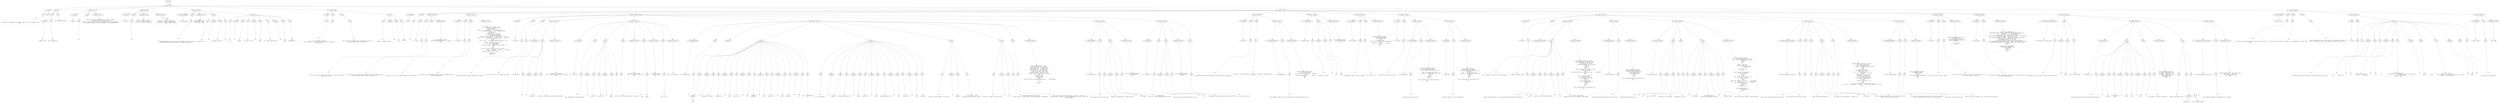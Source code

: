 digraph lpegNode {

node [fontname=Helvetica]
edge [style=dashed]

doc_0 [label="doc - 652"]


doc_0 -> { section_1}
{rank=same; section_1}

section_1 [label="section: 1-618"]


// END RANK doc_0

section_1 -> { header_2 prose_3 section_4 section_5 section_6 section_7 section_8 section_9}
{rank=same; header_2 prose_3 section_4 section_5 section_6 section_7 section_8 section_9}

header_2 [label="1 : Node"]

prose_3 [label="prose"]

section_4 [label="section: 8-17"]

section_5 [label="section: 18-37"]

section_6 [label="section: 38-54"]

section_7 [label="section: 55-66"]

section_8 [label="section: 67-580"]

section_9 [label="section: 619-642"]


// END RANK section_1

header_2 -> leaf_10
leaf_10  [color=Gray,shape=rectangle,fontname=Inconsolata,label="* Node"]
// END RANK header_2

prose_3 -> { raw_11 link_12 raw_13}
{rank=same; raw_11 link_12 raw_13}

raw_11 [label="raw"]

link_12 [label="link"]

raw_13 [label="raw"]


// END RANK prose_3

raw_11 -> leaf_14
leaf_14  [color=Gray,shape=rectangle,fontname=Inconsolata,label="


  The Node class implements an abstract syntax tree, in collaboration with
the "]
// END RANK raw_11

link_12 -> { anchortext_15 url_16}
{rank=same; anchortext_15 url_16}

anchortext_15 [label="anchortext"]

url_16 [label="url"]


// END RANK link_12

anchortext_15 -> leaf_17
leaf_17  [color=Gray,shape=rectangle,fontname=Inconsolata,label="Grammar class"]
// END RANK anchortext_15

url_16 -> leaf_18
leaf_18  [color=Gray,shape=rectangle,fontname=Inconsolata,label="hts://~/grammar.orb"]
// END RANK url_16

raw_13 -> leaf_19
leaf_19  [color=Gray,shape=rectangle,fontname=Inconsolata,label=" and lpeg more generally.

"]
// END RANK raw_13

section_4 -> { header_20 prose_21 codeblock_22}
{rank=same; header_20 prose_21 codeblock_22}

header_20 [label="4 : asserts"]

prose_21 [label="prose"]

codeblock_22 [label="code block 10-15"]


// END RANK section_4

header_20 -> leaf_23
leaf_23  [color=Gray,shape=rectangle,fontname=Inconsolata,label="**** asserts"]
// END RANK header_20

prose_21 -> { raw_24}
{rank=same; raw_24}

raw_24 [label="raw"]


// END RANK prose_21

raw_24 -> leaf_25
leaf_25  [color=Gray,shape=rectangle,fontname=Inconsolata,label="
"]
// END RANK raw_24

codeblock_22 -> leaf_26
leaf_26  [color=Gray,shape=rectangle,fontname=Inconsolata,label="local yield = assert(coroutine.yield, \"uses coroutines\")
local wrap = assert(coroutine.wrap)
local sub, find = assert(string.sub, \"uses string\"), assert(string.find)
local setmeta, getmeta = assert(setmetatable), assert(getmetatable)"]
// END RANK codeblock_22

section_5 -> { header_27 prose_28 codeblock_29 codeblock_30}
{rank=same; header_27 prose_28 codeblock_29 codeblock_30}

header_27 [label="4 : requires"]

prose_28 [label="prose"]

codeblock_29 [label="code block 20-24"]

codeblock_30 [label="code block 28-35"]


// END RANK section_5

header_27 -> leaf_31
leaf_31  [color=Gray,shape=rectangle,fontname=Inconsolata,label="**** requires"]
// END RANK header_27

prose_28 -> { raw_32}
{rank=same; raw_32}

raw_32 [label="raw"]


// END RANK prose_28

raw_32 -> leaf_33
leaf_33  [color=Gray,shape=rectangle,fontname=Inconsolata,label="
"]
// END RANK raw_32

codeblock_29 -> leaf_34
leaf_34  [color=Gray,shape=rectangle,fontname=Inconsolata,label="local s = require \"status\" ()
local a = require \"anterm\"
local dot = require \"espalier/dot\""]
// END RANK codeblock_29

codeblock_30 -> leaf_35
leaf_35  [color=Gray,shape=rectangle,fontname=Inconsolata,label="   -- ergo
   --[[
   local html = require \"espalier/html\"
   local css  = require \"espalier/css\"
   local portal = require \"espalier/portal\"
   --]]"]
// END RANK codeblock_30

section_6 -> { header_36 prose_37 codeblock_38 prose_39 prose_40}
{rank=same; header_36 prose_37 codeblock_38 prose_39 prose_40}

header_36 [label="2 : Node metatable"]

prose_37 [label="prose"]

codeblock_38 [label="code block 43-47"]

prose_39 [label="prose"]

prose_40 [label="prose"]


// END RANK section_6

header_36 -> leaf_41
leaf_41  [color=Gray,shape=rectangle,fontname=Inconsolata,label="** Node metatable"]
// END RANK header_36

prose_37 -> { raw_42}
{rank=same; raw_42}

raw_42 [label="raw"]


// END RANK prose_37

raw_42 -> leaf_43
leaf_43  [color=Gray,shape=rectangle,fontname=Inconsolata,label="

  The Node metatable is the root table for any Node, all of which should
subclass through [[Node:inherit()][hts://~/node#node:inherit()]].
"]
// END RANK raw_42

codeblock_38 -> leaf_44
leaf_44  [color=Gray,shape=rectangle,fontname=Inconsolata,label="local Node = {}
Node.__index = Node
Node.isNode = Node"]
// END RANK codeblock_38

prose_39 -> { raw_45 prespace_46 literal_47 raw_48}
{rank=same; raw_45 prespace_46 literal_47 raw_48}

raw_45 [label="raw"]

prespace_46 [label="prespace"]

literal_47 [label="literal"]

raw_48 [label="raw"]


// END RANK prose_39

raw_45 -> leaf_49
leaf_49  [color=Gray,shape=rectangle,fontname=Inconsolata,label="
we would now say"]
// END RANK raw_45

prespace_46 -> leaf_50
leaf_50  [color=Gray,shape=rectangle,fontname=Inconsolata,label=" "]
// END RANK prespace_46

literal_47 -> leaf_51
leaf_51  [color=Gray,shape=rectangle,fontname=Inconsolata,label="local Node = meta {}"]
// END RANK literal_47

raw_48 -> leaf_52
leaf_52  [color=Gray,shape=rectangle,fontname=Inconsolata,label=".
"]
// END RANK raw_48

prose_40 -> { raw_53 prespace_54 literal_55 raw_56 prespace_57 literal_58 raw_59 prespace_60 literal_61 raw_62}
{rank=same; raw_53 prespace_54 literal_55 raw_56 prespace_57 literal_58 raw_59 prespace_60 literal_61 raw_62}

raw_53 [label="raw"]

prespace_54 [label="prespace"]

literal_55 [label="literal"]

raw_56 [label="raw"]

prespace_57 [label="prespace"]

literal_58 [label="literal"]

raw_59 [label="raw"]

prespace_60 [label="prespace"]

literal_61 [label="literal"]

raw_62 [label="raw"]


// END RANK prose_40

raw_53 -> leaf_63
leaf_63  [color=Gray,shape=rectangle,fontname=Inconsolata,label="
The"]
// END RANK raw_53

prespace_54 -> leaf_64
leaf_64  [color=Gray,shape=rectangle,fontname=Inconsolata,label=" "]
// END RANK prespace_54

literal_55 -> leaf_65
leaf_65  [color=Gray,shape=rectangle,fontname=Inconsolata,label="isNode"]
// END RANK literal_55

raw_56 -> leaf_66
leaf_66  [color=Gray,shape=rectangle,fontname=Inconsolata,label=" is a quirk of the"]
// END RANK raw_56

prespace_57 -> leaf_67
leaf_67  [color=Gray,shape=rectangle,fontname=Inconsolata,label=" "]
// END RANK prespace_57

literal_58 -> leaf_68
leaf_68  [color=Gray,shape=rectangle,fontname=Inconsolata,label="Node"]
// END RANK literal_58

raw_59 -> leaf_69
leaf_69  [color=Gray,shape=rectangle,fontname=Inconsolata,label=" arcy, being distinct from"]
// END RANK raw_59

prespace_60 -> leaf_70
leaf_70  [color=Gray,shape=rectangle,fontname=Inconsolata,label=" "]
// END RANK prespace_60

literal_61 -> leaf_71
leaf_71  [color=Gray,shape=rectangle,fontname=Inconsolata,label="idEst"]
// END RANK literal_61

raw_62 -> leaf_72
leaf_72  [color=Gray,shape=rectangle,fontname=Inconsolata,label=" for
orthogonality.

"]
// END RANK raw_62

section_7 -> { header_73 prose_74 prose_75 prose_76}
{rank=same; header_73 prose_74 prose_75 prose_76}

header_73 [label="2 : Fields"]

prose_74 [label="prose"]

prose_75 [label="prose"]

prose_76 [label="prose"]


// END RANK section_7

header_73 -> leaf_77
leaf_77  [color=Gray,shape=rectangle,fontname=Inconsolata,label="** Fields"]
// END RANK header_73

prose_74 -> { raw_78}
{rank=same; raw_78}

raw_78 [label="raw"]


// END RANK prose_74

raw_78 -> leaf_79
leaf_79  [color=Gray,shape=rectangle,fontname=Inconsolata,label="

   - id :  A string naming the Node.
           This is identical to the name of the pattern that recognizes
           or captures it.
"]
// END RANK raw_78

prose_75 -> { raw_80}
{rank=same; raw_80}

raw_80 [label="raw"]


// END RANK prose_75

raw_80 -> leaf_81
leaf_81  [color=Gray,shape=rectangle,fontname=Inconsolata,label="
           This is never set on Node itself, and Grammar will fail to
           produce a Node which lacks this flag.
"]
// END RANK raw_80

prose_76 -> { raw_82 prespace_83 literal_84 raw_85}
{rank=same; raw_82 prespace_83 literal_84 raw_85}

raw_82 [label="raw"]

prespace_83 [label="prespace"]

literal_84 [label="literal"]

raw_85 [label="raw"]


// END RANK prose_76

raw_82 -> leaf_86
leaf_86  [color=Gray,shape=rectangle,fontname=Inconsolata,label="
   - isNode :  A boolean, always"]
// END RANK raw_82

prespace_83 -> leaf_87
leaf_87  [color=Gray,shape=rectangle,fontname=Inconsolata,label=" "]
// END RANK prespace_83

literal_84 -> leaf_88
leaf_88  [color=Gray,shape=rectangle,fontname=Inconsolata,label="true"]
// END RANK literal_84

raw_85 -> leaf_89
leaf_89  [color=Gray,shape=rectangle,fontname=Inconsolata,label="/truthy.

"]
// END RANK raw_85

section_8 -> { header_90 prose_91 section_92 section_93 section_94 section_95 section_96 section_97 section_98 section_99 section_100 section_101 section_102}
{rank=same; header_90 prose_91 section_92 section_93 section_94 section_95 section_96 section_97 section_98 section_99 section_100 section_101 section_102}

header_90 [label="2 : Methods"]

prose_91 [label="prose"]

section_92 [label="section: 70-84"]

section_93 [label="section: 85-127"]

section_94 [label="section: 128-238"]

section_95 [label="section: 254-261"]

section_96 [label="section: 276-286"]

section_97 [label="section: 287-306"]

section_98 [label="section: 307-333"]

section_99 [label="section: 356-512"]

section_100 [label="section: 530-548"]

section_101 [label="section: 549-580"]

section_102 [label="section: 581-606"]


// END RANK section_8

header_90 -> leaf_103
leaf_103  [color=Gray,shape=rectangle,fontname=Inconsolata,label="** Methods"]
// END RANK header_90

prose_91 -> { raw_104}
{rank=same; raw_104}

raw_104 [label="raw"]


// END RANK prose_91

raw_104 -> leaf_105
leaf_105  [color=Gray,shape=rectangle,fontname=Inconsolata,label="

"]
// END RANK raw_104

section_92 -> { header_106 prose_107 prose_108 codeblock_109}
{rank=same; header_106 prose_107 prose_108 codeblock_109}

header_106 [label="4 : toLua"]

prose_107 [label="prose"]

prose_108 [label="prose"]

codeblock_109 [label="code block 78-82"]


// END RANK section_92

header_106 -> leaf_110
leaf_110  [color=Gray,shape=rectangle,fontname=Inconsolata,label="**** toLua"]
// END RANK header_106

prose_107 -> { raw_111}
{rank=same; raw_111}

raw_111 [label="raw"]


// END RANK prose_107

raw_111 -> leaf_112
leaf_112  [color=Gray,shape=rectangle,fontname=Inconsolata,label="

This is not a general method in any sense, it's here as a backstop
while I build out Clu.
"]
// END RANK raw_111

prose_108 -> { raw_113}
{rank=same; raw_113}

raw_113 [label="raw"]


// END RANK prose_108

raw_113 -> leaf_114
leaf_114  [color=Gray,shape=rectangle,fontname=Inconsolata,label="
I'm going to call it an important root method: it says, in plain English,
that a bare Node cannot be simply converted to Lua.
"]
// END RANK raw_113

codeblock_109 -> leaf_115
leaf_115  [color=Gray,shape=rectangle,fontname=Inconsolata,label="function Node.toLua(node)
  s:halt(\"No toLua method for \" .. node.id)
end"]
// END RANK codeblock_109

section_93 -> { header_116 prose_117 prose_118 codeblock_119}
{rank=same; header_116 prose_117 prose_118 codeblock_119}

header_116 [label="3 : Visualizer"]

prose_117 [label="prose"]

prose_118 [label="prose"]

codeblock_119 [label="code block 94-125"]


// END RANK section_93

header_116 -> leaf_120
leaf_120  [color=Gray,shape=rectangle,fontname=Inconsolata,label="*** Visualizer"]
// END RANK header_116

prose_117 -> { raw_121}
{rank=same; raw_121}

raw_121 [label="raw"]


// END RANK prose_117

raw_121 -> leaf_122
leaf_122  [color=Gray,shape=rectangle,fontname=Inconsolata,label="

This gives us a nice, tree-shaped printout of an entire Node.
"]
// END RANK raw_121

prose_118 -> { raw_123}
{rank=same; raw_123}

raw_123 [label="raw"]


// END RANK prose_118

raw_123 -> leaf_124
leaf_124  [color=Gray,shape=rectangle,fontname=Inconsolata,label="
We're less disciplined than we should be about up-assigning this to
inherited Node classes.
"]
// END RANK raw_123

codeblock_119 -> leaf_125
leaf_125  [color=Gray,shape=rectangle,fontname=Inconsolata,label="function Node.toString(node, depth)
   local depth = depth or 0
   local phrase = \"\"
   phrase = (\"  \"):rep(depth) .. a.bright(node.id) .. \"    \"
      .. a.cyan(node.first) .. \"-\" .. a.cyan(node.last)
   if node[1] then
      local extra = \"    \"
      if Node.len(node) > 56 then
         --  Truncate in the middle
         local span = Node.span(node)
         local pre, post = sub(span, 1, 26), sub(span, -26, -1)
         extra = extra .. a.dim(pre) .. a.bright(\"………\") .. a.dim(post)
         extra = extra:gsub(\"\\n\", \"◼︎\")
      else
         extra = extra .. a.dim(Node.span(node):gsub(\"\\n\", \"◼︎\"))
      end
      phrase = phrase .. extra .. \"\\n\"
      for _,v in ipairs(node) do
         if (v.isNode) then
            phrase = phrase .. Node.toString(v, depth + 1)
         end
      end
   else
      local val = node.str:sub(node.first, node.last)
                          :gsub(\" \", a.clear() .. a.dim(\"_\") .. a.green())
      val = a.green(val)
      phrase = phrase .. \"    \" .. val  .. \"\\n\"
   end
   return phrase
end"]
// END RANK codeblock_119

section_94 -> { header_126 prose_127 prose_128 section_129 section_130 section_131 section_132 section_133}
{rank=same; header_126 prose_127 prose_128 section_129 section_130 section_131 section_132 section_133}

header_126 [label="3 : Metrics"]

prose_127 [label="prose"]

prose_128 [label="prose"]

section_129 [label="section: 135-145"]

section_130 [label="section: 146-174"]

section_131 [label="section: 175-222"]

section_132 [label="section: 223-238"]

section_133 [label="section: 239-253"]


// END RANK section_94

header_126 -> leaf_134
leaf_134  [color=Gray,shape=rectangle,fontname=Inconsolata,label="*** Metrics"]
// END RANK header_126

prose_127 -> { raw_135}
{rank=same; raw_135}

raw_135 [label="raw"]


// END RANK prose_127

raw_135 -> leaf_136
leaf_136  [color=Gray,shape=rectangle,fontname=Inconsolata,label="

These retrieve various general properties of the Node.
"]
// END RANK raw_135

prose_128 -> { raw_137}
{rank=same; raw_137}

raw_137 [label="raw"]


// END RANK prose_128

raw_137 -> leaf_138
leaf_138  [color=Gray,shape=rectangle,fontname=Inconsolata,label="
The focus has been on correctness over speed.

"]
// END RANK raw_137

section_129 -> { header_139 prose_140 codeblock_141}
{rank=same; header_139 prose_140 codeblock_141}

header_139 [label="4 : node:span()"]

prose_140 [label="prose"]

codeblock_141 [label="code block 139-143"]


// END RANK section_129

header_139 -> leaf_142
leaf_142  [color=Gray,shape=rectangle,fontname=Inconsolata,label="**** node:span()"]
// END RANK header_139

prose_140 -> { raw_143 prespace_144 literal_145 raw_146}
{rank=same; raw_143 prespace_144 literal_145 raw_146}

raw_143 [label="raw"]

prespace_144 [label="prespace"]

literal_145 [label="literal"]

raw_146 [label="raw"]


// END RANK prose_140

raw_143 -> leaf_147
leaf_147  [color=Gray,shape=rectangle,fontname=Inconsolata,label=""]
// END RANK raw_143

prespace_144 -> leaf_148
leaf_148  [color=Gray,shape=rectangle,fontname=Inconsolata,label=""]
// END RANK prespace_144

literal_145 -> leaf_149
leaf_149  [color=Gray,shape=rectangle,fontname=Inconsolata,label="node:span()"]
// END RANK literal_145

raw_146 -> leaf_150
leaf_150  [color=Gray,shape=rectangle,fontname=Inconsolata,label=" returns a substring across the span of the Node.
"]
// END RANK raw_146

codeblock_141 -> leaf_151
leaf_151  [color=Gray,shape=rectangle,fontname=Inconsolata,label="function Node.span(node)
   return sub(node.str, node.first, node.last)
end"]
// END RANK codeblock_141

section_130 -> { header_152 prose_153 prose_154 prose_155 codeblock_156 prose_157 codeblock_158 prose_159 codeblock_160}
{rank=same; header_152 prose_153 prose_154 prose_155 codeblock_156 prose_157 codeblock_158 prose_159 codeblock_160}

header_152 [label="4 : node:len()"]

prose_153 [label="prose"]

prose_154 [label="prose"]

prose_155 [label="prose"]

codeblock_156 [label="code block 154-158"]

prose_157 [label="prose"]

codeblock_158 [label="code block 162-166"]

prose_159 [label="prose"]

codeblock_160 [label="code block 170-172"]


// END RANK section_130

header_152 -> leaf_161
leaf_161  [color=Gray,shape=rectangle,fontname=Inconsolata,label="**** node:len()"]
// END RANK header_152

prose_153 -> { raw_162}
{rank=same; raw_162}

raw_162 [label="raw"]


// END RANK prose_153

raw_162 -> leaf_163
leaf_163  [color=Gray,shape=rectangle,fontname=Inconsolata,label="

ahh, the pleasure of indexing by one.
"]
// END RANK raw_162

prose_154 -> { prespace_164 literal_165 raw_166 prespace_167 literal_168 raw_169}
{rank=same; prespace_164 literal_165 raw_166 prespace_167 literal_168 raw_169}

prespace_164 [label="prespace"]

literal_165 [label="literal"]

raw_166 [label="raw"]

prespace_167 [label="prespace"]

literal_168 [label="literal"]

raw_169 [label="raw"]


// END RANK prose_154

prespace_164 -> leaf_170
leaf_170  [color=Gray,shape=rectangle,fontname=Inconsolata,label=""]
// END RANK prespace_164

literal_165 -> leaf_171
leaf_171  [color=Gray,shape=rectangle,fontname=Inconsolata,label="node:len()"]
// END RANK literal_165

raw_166 -> leaf_172
leaf_172  [color=Gray,shape=rectangle,fontname=Inconsolata,label=" gives the"]
// END RANK raw_166

prespace_167 -> leaf_173
leaf_173  [color=Gray,shape=rectangle,fontname=Inconsolata,label=" "]
// END RANK prespace_167

literal_168 -> leaf_174
leaf_174  [color=Gray,shape=rectangle,fontname=Inconsolata,label="#node"]
// END RANK literal_168

raw_169 -> leaf_175
leaf_175  [color=Gray,shape=rectangle,fontname=Inconsolata,label=" and I think we can just add that as a synonym.
"]
// END RANK raw_169

prose_155 -> { raw_176}
{rank=same; raw_176}

raw_176 [label="raw"]


// END RANK prose_155

raw_176 -> leaf_177
leaf_177  [color=Gray,shape=rectangle,fontname=Inconsolata,label="
hmm.
"]
// END RANK raw_176

codeblock_156 -> leaf_178
leaf_178  [color=Gray,shape=rectangle,fontname=Inconsolata,label="function Node.len(node)
    return 1 + node.last - node.first
end"]
// END RANK codeblock_156

prose_157 -> { raw_179}
{rank=same; raw_179}

raw_179 [label="raw"]


// END RANK prose_157

raw_179 -> leaf_180
leaf_180  [color=Gray,shape=rectangle,fontname=Inconsolata,label="
Hence
"]
// END RANK raw_179

codeblock_158 -> leaf_181
leaf_181  [color=Gray,shape=rectangle,fontname=Inconsolata,label="fn Node.len(node)
   -> @last - @first
end"]
// END RANK codeblock_158

prose_159 -> { raw_182}
{rank=same; raw_182}

raw_182 [label="raw"]


// END RANK prose_159

raw_182 -> leaf_183
leaf_183  [color=Gray,shape=rectangle,fontname=Inconsolata,label="
yes, we can:
"]
// END RANK raw_182

codeblock_160 -> leaf_184
leaf_184  [color=Gray,shape=rectangle,fontname=Inconsolata,label="Node.__len = Node.len"]
// END RANK codeblock_160

section_131 -> { header_185 prose_186 structure_187 prose_188 prose_189 prose_190 prose_191 prose_192 codeblock_193}
{rank=same; header_185 prose_186 structure_187 prose_188 prose_189 prose_190 prose_191 prose_192 codeblock_193}

header_185 [label="4 : Node:gap(node)"]

prose_186 [label="prose"]

structure_187 [label="structure"]

prose_188 [label="prose"]

prose_189 [label="prose"]

prose_190 [label="prose"]

prose_191 [label="prose"]

prose_192 [label="prose"]

codeblock_193 [label="code block 200-220"]


// END RANK section_131

header_185 -> leaf_194
leaf_194  [color=Gray,shape=rectangle,fontname=Inconsolata,label="**** Node:gap(node)"]
// END RANK header_185

prose_186 -> { raw_195}
{rank=same; raw_195}

raw_195 [label="raw"]


// END RANK prose_186

raw_195 -> leaf_196
leaf_196  [color=Gray,shape=rectangle,fontname=Inconsolata,label="
"]
// END RANK raw_195

structure_187 -> { hashline_197}
{rank=same; hashline_197}

hashline_197 [label="hashline"]


// END RANK structure_187

hashline_197 -> { hashtag_198}
{rank=same; hashtag_198}

hashtag_198 [label="hashtag"]


// END RANK hashline_197

hashtag_198 -> leaf_199
leaf_199  [color=Gray,shape=rectangle,fontname=Inconsolata,label="NB"]
// END RANK hashtag_198

prose_188 -> { prespace_200 literal_201 raw_202 prespace_203 literal_204 raw_205 prespace_206 literal_207 raw_208 prespace_209 literal_210 raw_211 prespace_212 literal_213 raw_214 prespace_215 bold_216 raw_217}
{rank=same; prespace_200 literal_201 raw_202 prespace_203 literal_204 raw_205 prespace_206 literal_207 raw_208 prespace_209 literal_210 raw_211 prespace_212 literal_213 raw_214 prespace_215 bold_216 raw_217}

prespace_200 [label="prespace"]

literal_201 [label="literal"]

raw_202 [label="raw"]

prespace_203 [label="prespace"]

literal_204 [label="literal"]

raw_205 [label="raw"]

prespace_206 [label="prespace"]

literal_207 [label="literal"]

raw_208 [label="raw"]

prespace_209 [label="prespace"]

literal_210 [label="literal"]

raw_211 [label="raw"]

prespace_212 [label="prespace"]

literal_213 [label="literal"]

raw_214 [label="raw"]

prespace_215 [label="prespace"]

bold_216 [label="bold"]

raw_217 [label="raw"]


// END RANK prose_188

prespace_200 -> leaf_218
leaf_218  [color=Gray,shape=rectangle,fontname=Inconsolata,label=""]
// END RANK prespace_200

literal_201 -> leaf_219
leaf_219  [color=Gray,shape=rectangle,fontname=Inconsolata,label="Node.gap(left, right)"]
// END RANK literal_201

raw_202 -> leaf_220
leaf_220  [color=Gray,shape=rectangle,fontname=Inconsolata,label=" compares the"]
// END RANK raw_202

prespace_203 -> leaf_221
leaf_221  [color=Gray,shape=rectangle,fontname=Inconsolata,label=" "]
// END RANK prespace_203

literal_204 -> leaf_222
leaf_222  [color=Gray,shape=rectangle,fontname=Inconsolata,label="last"]
// END RANK literal_204

raw_205 -> leaf_223
leaf_223  [color=Gray,shape=rectangle,fontname=Inconsolata,label=" field of the"]
// END RANK raw_205

prespace_206 -> leaf_224
leaf_224  [color=Gray,shape=rectangle,fontname=Inconsolata,label=" "]
// END RANK prespace_206

literal_207 -> leaf_225
leaf_225  [color=Gray,shape=rectangle,fontname=Inconsolata,label="left"]
// END RANK literal_207

raw_208 -> leaf_226
leaf_226  [color=Gray,shape=rectangle,fontname=Inconsolata,label=" parameter
with the"]
// END RANK raw_208

prespace_209 -> leaf_227
leaf_227  [color=Gray,shape=rectangle,fontname=Inconsolata,label=" "]
// END RANK prespace_209

literal_210 -> leaf_228
leaf_228  [color=Gray,shape=rectangle,fontname=Inconsolata,label="first"]
// END RANK literal_210

raw_211 -> leaf_229
leaf_229  [color=Gray,shape=rectangle,fontname=Inconsolata,label=" field of the"]
// END RANK raw_211

prespace_212 -> leaf_230
leaf_230  [color=Gray,shape=rectangle,fontname=Inconsolata,label=" "]
// END RANK prespace_212

literal_213 -> leaf_231
leaf_231  [color=Gray,shape=rectangle,fontname=Inconsolata,label="right"]
// END RANK literal_213

raw_214 -> leaf_232
leaf_232  [color=Gray,shape=rectangle,fontname=Inconsolata,label=" parameter,"]
// END RANK raw_214

prespace_215 -> leaf_233
leaf_233  [color=Gray,shape=rectangle,fontname=Inconsolata,label=" "]
// END RANK prespace_215

bold_216 -> leaf_234
leaf_234  [color=Gray,shape=rectangle,fontname=Inconsolata,label="if"]
// END RANK bold_216

raw_217 -> leaf_235
leaf_235  [color=Gray,shape=rectangle,fontname=Inconsolata,label=" this is greater than
0.
"]
// END RANK raw_217

prose_189 -> { raw_236 prespace_237 literal_238 raw_239 prespace_240 literal_241 raw_242 prespace_243 literal_244 raw_245 prespace_246 literal_247 raw_248 prespace_249 literal_250 raw_251}
{rank=same; raw_236 prespace_237 literal_238 raw_239 prespace_240 literal_241 raw_242 prespace_243 literal_244 raw_245 prespace_246 literal_247 raw_248 prespace_249 literal_250 raw_251}

raw_236 [label="raw"]

prespace_237 [label="prespace"]

literal_238 [label="literal"]

raw_239 [label="raw"]

prespace_240 [label="prespace"]

literal_241 [label="literal"]

raw_242 [label="raw"]

prespace_243 [label="prespace"]

literal_244 [label="literal"]

raw_245 [label="raw"]

prespace_246 [label="prespace"]

literal_247 [label="literal"]

raw_248 [label="raw"]

prespace_249 [label="prespace"]

literal_250 [label="literal"]

raw_251 [label="raw"]


// END RANK prose_189

raw_236 -> leaf_252
leaf_252  [color=Gray,shape=rectangle,fontname=Inconsolata,label="
If it is negative,"]
// END RANK raw_236

prespace_237 -> leaf_253
leaf_253  [color=Gray,shape=rectangle,fontname=Inconsolata,label=" "]
// END RANK prespace_237

literal_238 -> leaf_254
leaf_254  [color=Gray,shape=rectangle,fontname=Inconsolata,label="Node.gap"]
// END RANK literal_238

raw_239 -> leaf_255
leaf_255  [color=Gray,shape=rectangle,fontname=Inconsolata,label=" attempts to measure the"]
// END RANK raw_239

prespace_240 -> leaf_256
leaf_256  [color=Gray,shape=rectangle,fontname=Inconsolata,label=" "]
// END RANK prespace_240

literal_241 -> leaf_257
leaf_257  [color=Gray,shape=rectangle,fontname=Inconsolata,label="first"]
// END RANK literal_241

raw_242 -> leaf_258
leaf_258  [color=Gray,shape=rectangle,fontname=Inconsolata,label=" field of the"]
// END RANK raw_242

prespace_243 -> leaf_259
leaf_259  [color=Gray,shape=rectangle,fontname=Inconsolata,label=""]
// END RANK prespace_243

literal_244 -> leaf_260
leaf_260  [color=Gray,shape=rectangle,fontname=Inconsolata,label="right"]
// END RANK literal_244

raw_245 -> leaf_261
leaf_261  [color=Gray,shape=rectangle,fontname=Inconsolata,label=" parameter against the"]
// END RANK raw_245

prespace_246 -> leaf_262
leaf_262  [color=Gray,shape=rectangle,fontname=Inconsolata,label=" "]
// END RANK prespace_246

literal_247 -> leaf_263
leaf_263  [color=Gray,shape=rectangle,fontname=Inconsolata,label="last"]
// END RANK literal_247

raw_248 -> leaf_264
leaf_264  [color=Gray,shape=rectangle,fontname=Inconsolata,label=" field of the"]
// END RANK raw_248

prespace_249 -> leaf_265
leaf_265  [color=Gray,shape=rectangle,fontname=Inconsolata,label=" "]
// END RANK prespace_249

literal_250 -> leaf_266
leaf_266  [color=Gray,shape=rectangle,fontname=Inconsolata,label="left"]
// END RANK literal_250

raw_251 -> leaf_267
leaf_267  [color=Gray,shape=rectangle,fontname=Inconsolata,label=" parameter.
"]
// END RANK raw_251

prose_190 -> { raw_268 prespace_269 bold_270 raw_271}
{rank=same; raw_268 prespace_269 bold_270 raw_271}

raw_268 [label="raw"]

prespace_269 [label="prespace"]

bold_270 [label="bold"]

raw_271 [label="raw"]


// END RANK prose_190

raw_268 -> leaf_272
leaf_272  [color=Gray,shape=rectangle,fontname=Inconsolata,label="
If this is a natural number we return the"]
// END RANK raw_268

prespace_269 -> leaf_273
leaf_273  [color=Gray,shape=rectangle,fontname=Inconsolata,label=" "]
// END RANK prespace_269

bold_270 -> leaf_274
leaf_274  [color=Gray,shape=rectangle,fontname=Inconsolata,label="negation"]
// END RANK bold_270

raw_271 -> leaf_275
leaf_275  [color=Gray,shape=rectangle,fontname=Inconsolata,label=" of this value.  If both
should prove to be positive, we halt.
"]
// END RANK raw_271

prose_191 -> { raw_276 prespace_277 literal_278 raw_279}
{rank=same; raw_276 prespace_277 literal_278 raw_279}

raw_276 [label="raw"]

prespace_277 [label="prespace"]

literal_278 [label="literal"]

raw_279 [label="raw"]


// END RANK prose_191

raw_276 -> leaf_280
leaf_280  [color=Gray,shape=rectangle,fontname=Inconsolata,label="
No effort is made to check that the"]
// END RANK raw_276

prespace_277 -> leaf_281
leaf_281  [color=Gray,shape=rectangle,fontname=Inconsolata,label=" "]
// END RANK prespace_277

literal_278 -> leaf_282
leaf_282  [color=Gray,shape=rectangle,fontname=Inconsolata,label="str"]
// END RANK literal_278

raw_279 -> leaf_283
leaf_283  [color=Gray,shape=rectangle,fontname=Inconsolata,label=" field matches between nodes unless
we have an error, in which case it could prove helpful for diagnosis.
"]
// END RANK raw_279

prose_192 -> { raw_284}
{rank=same; raw_284}

raw_284 [label="raw"]


// END RANK prose_192

raw_284 -> leaf_285
leaf_285  [color=Gray,shape=rectangle,fontname=Inconsolata,label="
Indeed such a check would be a disaster in streams or other sort of
piecewise parse.  Which will require implementation in and of itself, but
in the meantime...
"]
// END RANK raw_284

codeblock_193 -> leaf_286
leaf_286  [color=Gray,shape=rectangle,fontname=Inconsolata,label="function Node.gap(left, right)
  assert(left.last, \"no left.last\")
  assert(right.first, \"no right.first\")
  assert(right.last, \"no right.last\")
  assert(left.first, \"no left.first\")
  if left.first >= right.last then
    local left, right = right, left
  elseif left.last > right.first then
    s:halt(\"overlapping regions or str issue\")
  end
  local gap = left
  if gap >= 0 then
    return gap
  else
    s:halt(\"some kind of situation where gap is \" .. tostring(gap))
  end

  return nil
end"]
// END RANK codeblock_193

section_132 -> { header_287 prose_288 prose_289 codeblock_290}
{rank=same; header_287 prose_288 prose_289 codeblock_290}

header_287 [label="4 : node:dotLabel()"]

prose_288 [label="prose"]

prose_289 [label="prose"]

codeblock_290 [label="code block 232-236"]


// END RANK section_132

header_287 -> leaf_291
leaf_291  [color=Gray,shape=rectangle,fontname=Inconsolata,label="**** node:dotLabel()"]
// END RANK header_287

prose_288 -> { raw_292}
{rank=same; raw_292}

raw_292 [label="raw"]


// END RANK prose_288

raw_292 -> leaf_293
leaf_293  [color=Gray,shape=rectangle,fontname=Inconsolata,label="

This provides a label for dot files.
"]
// END RANK raw_292

prose_289 -> { raw_294 prespace_295 literal_296 raw_297}
{rank=same; raw_294 prespace_295 literal_296 raw_297}

raw_294 [label="raw"]

prespace_295 [label="prespace"]

literal_296 [label="literal"]

raw_297 [label="raw"]


// END RANK prose_289

raw_294 -> leaf_298
leaf_298  [color=Gray,shape=rectangle,fontname=Inconsolata,label="
Perhaps over-specialized.  We might prefer a"]
// END RANK raw_294

prespace_295 -> leaf_299
leaf_299  [color=Gray,shape=rectangle,fontname=Inconsolata,label=" "]
// END RANK prespace_295

literal_296 -> leaf_300
leaf_300  [color=Gray,shape=rectangle,fontname=Inconsolata,label="node:label()"]
// END RANK literal_296

raw_297 -> leaf_301
leaf_301  [color=Gray,shape=rectangle,fontname=Inconsolata,label=" for generality
and call it when constructing labile trees.
"]
// END RANK raw_297

codeblock_290 -> leaf_302
leaf_302  [color=Gray,shape=rectangle,fontname=Inconsolata,label="function Node.dotLabel(node)
  return node.id
end"]
// END RANK codeblock_290

section_133 -> { header_303 prose_304 prose_305 codeblock_306 prose_307}
{rank=same; header_303 prose_304 prose_305 codeblock_306 prose_307}

header_303 [label="4 : node:label()"]

prose_304 [label="prose"]

prose_305 [label="prose"]

codeblock_306 [label="code block 245-249"]

prose_307 [label="prose"]


// END RANK section_133

header_303 -> leaf_308
leaf_308  [color=Gray,shape=rectangle,fontname=Inconsolata,label="**** node:label()"]
// END RANK header_303

prose_304 -> { raw_309}
{rank=same; raw_309}

raw_309 [label="raw"]


// END RANK prose_304

raw_309 -> leaf_310
leaf_310  [color=Gray,shape=rectangle,fontname=Inconsolata,label="

A synonym, then. But a heritable one, you see.
"]
// END RANK raw_309

prose_305 -> { prespace_311 literal_312 raw_313}
{rank=same; prespace_311 literal_312 raw_313}

prespace_311 [label="prespace"]

literal_312 [label="literal"]

raw_313 [label="raw"]


// END RANK prose_305

prespace_311 -> leaf_314
leaf_314  [color=Gray,shape=rectangle,fontname=Inconsolata,label=""]
// END RANK prespace_311

literal_312 -> leaf_315
leaf_315  [color=Gray,shape=rectangle,fontname=Inconsolata,label="id"]
// END RANK literal_312

raw_313 -> leaf_316
leaf_316  [color=Gray,shape=rectangle,fontname=Inconsolata,label=" being generic, and genre being all we have at the root:
"]
// END RANK raw_313

codeblock_306 -> leaf_317
leaf_317  [color=Gray,shape=rectangle,fontname=Inconsolata,label="function Node.label(node)
   return node.id
end"]
// END RANK codeblock_306

prose_307 -> { raw_318}
{rank=same; raw_318}

raw_318 [label="raw"]


// END RANK prose_307

raw_318 -> leaf_319
leaf_319  [color=Gray,shape=rectangle,fontname=Inconsolata,label="
Worth writing twice.

"]
// END RANK raw_318

section_95 -> { header_320 prose_321 prose_322 section_323}
{rank=same; header_320 prose_321 prose_322 section_323}

header_320 [label="3 : Backstops"]

prose_321 [label="prose"]

prose_322 [label="prose"]

section_323 [label="section: 262-275"]


// END RANK section_95

header_320 -> leaf_324
leaf_324  [color=Gray,shape=rectangle,fontname=Inconsolata,label="*** Backstops"]
// END RANK header_320

prose_321 -> { raw_325}
{rank=same; raw_325}

raw_325 [label="raw"]


// END RANK prose_321

raw_325 -> leaf_326
leaf_326  [color=Gray,shape=rectangle,fontname=Inconsolata,label="

The backstops prevent malformed parsing of some key format transitions.
"]
// END RANK raw_325

prose_322 -> { raw_327}
{rank=same; raw_327}

raw_327 [label="raw"]


// END RANK prose_322

raw_327 -> leaf_328
leaf_328  [color=Gray,shape=rectangle,fontname=Inconsolata,label="
They also provide a paradigm for writing more of same for language-specific
cases.

"]
// END RANK raw_327

section_323 -> { header_329 prose_330 codeblock_331}
{rank=same; header_329 prose_330 codeblock_331}

header_329 [label="4 : node:toMarkdown()"]

prose_330 [label="prose"]

codeblock_331 [label="code block 266-274"]


// END RANK section_323

header_329 -> leaf_332
leaf_332  [color=Gray,shape=rectangle,fontname=Inconsolata,label="**** node:toMarkdown()"]
// END RANK header_329

prose_330 -> { raw_333}
{rank=same; raw_333}

raw_333 [label="raw"]


// END RANK prose_330

raw_333 -> leaf_334
leaf_334  [color=Gray,shape=rectangle,fontname=Inconsolata,label="

This provides a literal string if called on a leaf node and otherwise halts.
"]
// END RANK raw_333

codeblock_331 -> leaf_335
leaf_335  [color=Gray,shape=rectangle,fontname=Inconsolata,label="function Node.toMarkdown(node)
  if not node[1] then
    return sub(node.str, node.first, node.last)
  else
    s:halt(\"no toMarkdown for \" .. node.id)
  end
end"]
// END RANK codeblock_331

section_96 -> { header_336 prose_337 codeblock_338}
{rank=same; header_336 prose_337 codeblock_338}

header_336 [label="3 : node:dot(node)"]

prose_337 [label="prose"]

codeblock_338 [label="code block 280-284"]


// END RANK section_96

header_336 -> leaf_339
leaf_339  [color=Gray,shape=rectangle,fontname=Inconsolata,label="*** node:dot(node)"]
// END RANK header_336

prose_337 -> { raw_340 prespace_341 literal_342 raw_343}
{rank=same; raw_340 prespace_341 literal_342 raw_343}

raw_340 [label="raw"]

prespace_341 [label="prespace"]

literal_342 [label="literal"]

raw_343 [label="raw"]


// END RANK prose_337

raw_340 -> leaf_344
leaf_344  [color=Gray,shape=rectangle,fontname=Inconsolata,label="

Generates a entire"]
// END RANK raw_340

prespace_341 -> leaf_345
leaf_345  [color=Gray,shape=rectangle,fontname=Inconsolata,label=" "]
// END RANK prespace_341

literal_342 -> leaf_346
leaf_346  [color=Gray,shape=rectangle,fontname=Inconsolata,label="dot"]
// END RANK literal_342

raw_343 -> leaf_347
leaf_347  [color=Gray,shape=rectangle,fontname=Inconsolata,label=" node.
"]
// END RANK raw_343

codeblock_338 -> leaf_348
leaf_348  [color=Gray,shape=rectangle,fontname=Inconsolata,label="function Node.dot(node)
  return dot.dot(node)
end"]
// END RANK codeblock_338

section_97 -> { header_349 prose_350 prose_351 codeblock_352}
{rank=same; header_349 prose_350 prose_351 codeblock_352}

header_349 [label="3 : node:toValue()"]

prose_350 [label="prose"]

prose_351 [label="prose"]

codeblock_352 [label="code block 293-304"]


// END RANK section_97

header_349 -> leaf_353
leaf_353  [color=Gray,shape=rectangle,fontname=Inconsolata,label="*** node:toValue()"]
// END RANK header_349

prose_350 -> { raw_354}
{rank=same; raw_354}

raw_354 [label="raw"]


// END RANK prose_350

raw_354 -> leaf_355
leaf_355  [color=Gray,shape=rectangle,fontname=Inconsolata,label="

Sometimes you want the value of a Node.
"]
// END RANK raw_354

prose_351 -> { raw_356}
{rank=same; raw_356}

raw_356 [label="raw"]


// END RANK prose_351

raw_356 -> leaf_357
leaf_357  [color=Gray,shape=rectangle,fontname=Inconsolata,label="
So you call this:
"]
// END RANK raw_356

codeblock_352 -> leaf_358
leaf_358  [color=Gray,shape=rectangle,fontname=Inconsolata,label="function Node.toValue(node)
  if node.__VALUE then
    return node.__VALUE
  end
  if node.str then
    return node.str:sub(node.first,node.last)
  else
    s:halt(\"no str on node \" .. node.id)
  end
end"]
// END RANK codeblock_352

section_98 -> { header_359 prose_360 section_361 section_362}
{rank=same; header_359 prose_360 section_361 section_362}

header_359 [label="3 : Iterators"]

prose_360 [label="prose"]

section_361 [label="section: 312-333"]

section_362 [label="section: 334-355"]


// END RANK section_98

header_359 -> leaf_363
leaf_363  [color=Gray,shape=rectangle,fontname=Inconsolata,label="*** Iterators"]
// END RANK header_359

prose_360 -> { raw_364}
{rank=same; raw_364}

raw_364 [label="raw"]


// END RANK prose_360

raw_364 -> leaf_365
leaf_365  [color=Gray,shape=rectangle,fontname=Inconsolata,label="

Traversal may be done several ways.

"]
// END RANK raw_364

section_361 -> { header_366 prose_367 codeblock_368}
{rank=same; header_366 prose_367 codeblock_368}

header_366 [label="4 : Node.walkPost"]

prose_367 [label="prose"]

codeblock_368 [label="code block 316-331"]


// END RANK section_361

header_366 -> leaf_369
leaf_369  [color=Gray,shape=rectangle,fontname=Inconsolata,label="**** Node.walkPost"]
// END RANK header_366

prose_367 -> { raw_370}
{rank=same; raw_370}

raw_370 [label="raw"]


// END RANK prose_367

raw_370 -> leaf_371
leaf_371  [color=Gray,shape=rectangle,fontname=Inconsolata,label="

Depth-first iterator, postfix
"]
// END RANK raw_370

codeblock_368 -> leaf_372
leaf_372  [color=Gray,shape=rectangle,fontname=Inconsolata,label="function Node.walkPost(node)
    local function traverse(ast)
        if not ast.isNode then return nil end

        for _, v in ipairs(ast) do
            if type(v) == 'table' and v.isNode then
              traverse(v)
            end
        end
        yield(ast)
    end

    return wrap(function() traverse(node) end)
end"]
// END RANK codeblock_368

section_362 -> { header_373 prose_374 codeblock_375}
{rank=same; header_373 prose_374 codeblock_375}

header_373 [label="4 : Node.walk"]

prose_374 [label="prose"]

codeblock_375 [label="code block 338-353"]


// END RANK section_362

header_373 -> leaf_376
leaf_376  [color=Gray,shape=rectangle,fontname=Inconsolata,label="**** Node.walk"]
// END RANK header_373

prose_374 -> { raw_377}
{rank=same; raw_377}

raw_377 [label="raw"]


// END RANK prose_374

raw_377 -> leaf_378
leaf_378  [color=Gray,shape=rectangle,fontname=Inconsolata,label="

Presearch iterator.  This is the default.
"]
// END RANK raw_377

codeblock_375 -> leaf_379
leaf_379  [color=Gray,shape=rectangle,fontname=Inconsolata,label="function Node.walk(node)
  local function traverse(ast)
    if not ast.isNode then return nil end
    yield(ast)
    for _, v in ipairs(ast) do
      if type(v) == 'table' and v.isNode then
        traverse(v)
      end
    end
  end

  return wrap(function() traverse(node) end)
end
"]
// END RANK codeblock_375

section_99 -> { header_380 prose_381 section_382 section_383 section_384 section_385 section_386}
{rank=same; header_380 prose_381 section_382 section_383 section_384 section_385 section_386}

header_380 [label="3 : Selection"]

prose_381 [label="prose"]

section_382 [label="section: 361-400"]

section_383 [label="section: 401-419"]

section_384 [label="section: 420-469"]

section_385 [label="section: 470-512"]

section_386 [label="section: 513-529"]


// END RANK section_99

header_380 -> leaf_387
leaf_387  [color=Gray,shape=rectangle,fontname=Inconsolata,label="*** Selection"]
// END RANK header_380

prose_381 -> { raw_388}
{rank=same; raw_388}

raw_388 [label="raw"]


// END RANK prose_381

raw_388 -> leaf_389
leaf_389  [color=Gray,shape=rectangle,fontname=Inconsolata,label="

We are frequently in search of a subset of Nodes:

"]
// END RANK raw_388

section_382 -> { header_390 prose_391 codeblock_392}
{rank=same; header_390 prose_391 codeblock_392}

header_390 [label="4 : Node.select(node, pred)"]

prose_391 [label="prose"]

codeblock_392 [label="code block 367-398"]


// END RANK section_382

header_390 -> leaf_393
leaf_393  [color=Gray,shape=rectangle,fontname=Inconsolata,label="**** Node.select(node, pred)"]
// END RANK header_390

prose_391 -> { raw_394 prespace_395 literal_396 raw_397 prespace_398 literal_399 raw_400}
{rank=same; raw_394 prespace_395 literal_396 raw_397 prespace_398 literal_399 raw_400}

raw_394 [label="raw"]

prespace_395 [label="prespace"]

literal_396 [label="literal"]

raw_397 [label="raw"]

prespace_398 [label="prespace"]

literal_399 [label="literal"]

raw_400 [label="raw"]


// END RANK prose_391

raw_394 -> leaf_401
leaf_401  [color=Gray,shape=rectangle,fontname=Inconsolata,label="

  Takes the Node and walks it, yielding the Nodes which match the predicate."]
// END RANK raw_394

prespace_395 -> leaf_402
leaf_402  [color=Gray,shape=rectangle,fontname=Inconsolata,label=""]
// END RANK prespace_395

literal_396 -> leaf_403
leaf_403  [color=Gray,shape=rectangle,fontname=Inconsolata,label="pred"]
// END RANK literal_396

raw_397 -> leaf_404
leaf_404  [color=Gray,shape=rectangle,fontname=Inconsolata,label=" is either a string, which matches to"]
// END RANK raw_397

prespace_398 -> leaf_405
leaf_405  [color=Gray,shape=rectangle,fontname=Inconsolata,label=" "]
// END RANK prespace_398

literal_399 -> leaf_406
leaf_406  [color=Gray,shape=rectangle,fontname=Inconsolata,label="id"]
// END RANK literal_399

raw_400 -> leaf_407
leaf_407  [color=Gray,shape=rectangle,fontname=Inconsolata,label=", or a function, which takes
a Node and returns true or false on some premise.
"]
// END RANK raw_400

codeblock_392 -> leaf_408
leaf_408  [color=Gray,shape=rectangle,fontname=Inconsolata,label="function Node.select(node, pred)
   local function qualifies(node, pred)
      if type(pred) == 'string' then
         if type(node) == 'table'
          and node.id and node.id == pred then
            return true
         else
            return false
         end
      elseif type(pred) == 'function' then
         return pred(node)
      else
         s:halt(\"cannot select on predicate of type \" .. type(pred))
      end
   end

   local function traverse(ast)
      -- breadth first
      if qualifies(ast, pred) then
         yield(ast)
      end
      if ast.isNode then
         for _, v in ipairs(ast) do
            traverse(v)
         end
      end
   end

   return wrap(function() traverse(node) end)
end"]
// END RANK codeblock_392

section_383 -> { header_409 prose_410 codeblock_411}
{rank=same; header_409 prose_410 codeblock_411}

header_409 [label="4 : Node.tokens(node)"]

prose_410 [label="prose"]

codeblock_411 [label="code block 405-417"]


// END RANK section_383

header_409 -> leaf_412
leaf_412  [color=Gray,shape=rectangle,fontname=Inconsolata,label="**** Node.tokens(node)"]
// END RANK header_409

prose_410 -> { raw_413}
{rank=same; raw_413}

raw_413 [label="raw"]


// END RANK prose_410

raw_413 -> leaf_414
leaf_414  [color=Gray,shape=rectangle,fontname=Inconsolata,label="

  Iterator returning all captured values as strings.
"]
// END RANK raw_413

codeblock_411 -> leaf_415
leaf_415  [color=Gray,shape=rectangle,fontname=Inconsolata,label="function Node.tokens(node)
  local function traverse(ast)
    for node in Node.walk(ast) do
      if not node[1] then
        yield(node:toValue())
      end
    end
  end

  return wrap(function() traverse(node) end)
end"]
// END RANK codeblock_411

section_384 -> { header_416 prose_417 prose_418 prose_419 codeblock_420}
{rank=same; header_416 prose_417 prose_418 prose_419 codeblock_420}

header_416 [label="4 : Node.lines(node)"]

prose_417 [label="prose"]

prose_418 [label="prose"]

prose_419 [label="prose"]

codeblock_420 [label="code block 430-467"]


// END RANK section_384

header_416 -> leaf_421
leaf_421  [color=Gray,shape=rectangle,fontname=Inconsolata,label="**** Node.lines(node)"]
// END RANK header_416

prose_417 -> { raw_422 prespace_423 literal_424 raw_425}
{rank=same; raw_422 prespace_423 literal_424 raw_425}

raw_422 [label="raw"]

prespace_423 [label="prespace"]

literal_424 [label="literal"]

raw_425 [label="raw"]


// END RANK prose_417

raw_422 -> leaf_426
leaf_426  [color=Gray,shape=rectangle,fontname=Inconsolata,label="

A memoized iterator returning"]
// END RANK raw_422

prespace_423 -> leaf_427
leaf_427  [color=Gray,shape=rectangle,fontname=Inconsolata,label=" "]
// END RANK prespace_423

literal_424 -> leaf_428
leaf_428  [color=Gray,shape=rectangle,fontname=Inconsolata,label="str"]
// END RANK literal_424

raw_425 -> leaf_429
leaf_429  [color=Gray,shape=rectangle,fontname=Inconsolata,label=" one line at a time.
"]
// END RANK raw_425

prose_418 -> { raw_430}
{rank=same; raw_430}

raw_430 [label="raw"]


// END RANK prose_418

raw_430 -> leaf_431
leaf_431  [color=Gray,shape=rectangle,fontname=Inconsolata,label="
Newlines are not included.
"]
// END RANK raw_430

prose_419 -> { raw_432 prespace_433 literal_434 raw_435 prespace_436 literal_437 raw_438}
{rank=same; raw_432 prespace_433 literal_434 raw_435 prespace_436 literal_437 raw_438}

raw_432 [label="raw"]

prespace_433 [label="prespace"]

literal_434 [label="literal"]

raw_435 [label="raw"]

prespace_436 [label="prespace"]

literal_437 [label="literal"]

raw_438 [label="raw"]


// END RANK prose_419

raw_432 -> leaf_439
leaf_439  [color=Gray,shape=rectangle,fontname=Inconsolata,label="
In addition, the first"]
// END RANK raw_432

prespace_433 -> leaf_440
leaf_440  [color=Gray,shape=rectangle,fontname=Inconsolata,label=" "]
// END RANK prespace_433

literal_434 -> leaf_441
leaf_441  [color=Gray,shape=rectangle,fontname=Inconsolata,label="node:lines()"]
// END RANK literal_434

raw_435 -> leaf_442
leaf_442  [color=Gray,shape=rectangle,fontname=Inconsolata,label=" traversal builds up
a source map subsequently used by"]
// END RANK raw_435

prespace_436 -> leaf_443
leaf_443  [color=Gray,shape=rectangle,fontname=Inconsolata,label=" "]
// END RANK prespace_436

literal_437 -> leaf_444
leaf_444  [color=Gray,shape=rectangle,fontname=Inconsolata,label="node:atLine(pos)"]
// END RANK literal_437

raw_438 -> leaf_445
leaf_445  [color=Gray,shape=rectangle,fontname=Inconsolata,label=" to
return the line and column of a given position.
"]
// END RANK raw_438

codeblock_420 -> leaf_446
leaf_446  [color=Gray,shape=rectangle,fontname=Inconsolata,label="function Node.lines(node)
  local function yieldLines(node, linum)
     for _, str in ipairs(node.__lines) do
        yield(str)
      end
  end

  if node.__lines then
     return wrap(function ()
                    yieldLines(node)
                 end)
  else
     node.__lines = {}
  end

  local function buildLines(str)
      if str == nil then
        return nil
      end
      local rest = \"\"
      local first, last = find(str, \"\\n\")
      if first == nil then
        return nil
      else
        local line = sub(str, 1, first - 1) -- no newline
        rest       = sub(str, last + 1)    -- skip newline
        node.__lines[#node.__lines + 1] = line
        yield(line)
      end
      buildLines(rest)
  end

  return wrap(function ()
            buildLines(node.str)
         end)
end"]
// END RANK codeblock_420

section_385 -> { header_447 prose_448 prose_449 prose_450 prose_451 prose_452 codeblock_453}
{rank=same; header_447 prose_448 prose_449 prose_450 prose_451 prose_452 codeblock_453}

header_447 [label="4 : Node.linePos(node, position)"]

prose_448 [label="prose"]

prose_449 [label="prose"]

prose_450 [label="prose"]

prose_451 [label="prose"]

prose_452 [label="prose"]

codeblock_453 [label="code block 485-510"]


// END RANK section_385

header_447 -> leaf_454
leaf_454  [color=Gray,shape=rectangle,fontname=Inconsolata,label="**** Node.linePos(node, position)"]
// END RANK header_447

prose_448 -> { raw_455}
{rank=same; raw_455}

raw_455 [label="raw"]


// END RANK prose_448

raw_455 -> leaf_456
leaf_456  [color=Gray,shape=rectangle,fontname=Inconsolata,label="

Returns the line and column given a position.
"]
// END RANK raw_455

prose_449 -> { raw_457}
{rank=same; raw_457}

raw_457 [label="raw"]


// END RANK prose_449

raw_457 -> leaf_458
leaf_458  [color=Gray,shape=rectangle,fontname=Inconsolata,label="
This currently builds up the line array.
"]
// END RANK raw_457

prose_450 -> { raw_459}
{rank=same; raw_459}

raw_459 [label="raw"]


// END RANK prose_450

raw_459 -> leaf_460
leaf_460  [color=Gray,shape=rectangle,fontname=Inconsolata,label="
- [ ]  #todo  Optimal Node.linePos().
"]
// END RANK raw_459

prose_451 -> { raw_461 prespace_462 literal_463 raw_464}
{rank=same; raw_461 prespace_462 literal_463 raw_464}

raw_461 [label="raw"]

prespace_462 [label="prespace"]

literal_463 [label="literal"]

raw_464 [label="raw"]


// END RANK prose_451

raw_461 -> leaf_465
leaf_465  [color=Gray,shape=rectangle,fontname=Inconsolata,label="
       This needs to be more optimal; it should use"]
// END RANK raw_461

prespace_462 -> leaf_466
leaf_466  [color=Gray,shape=rectangle,fontname=Inconsolata,label=" "]
// END RANK prespace_462

literal_463 -> leaf_467
leaf_467  [color=Gray,shape=rectangle,fontname=Inconsolata,label="string.find"]
// END RANK literal_463

raw_464 -> leaf_468
leaf_468  [color=Gray,shape=rectangle,fontname=Inconsolata,label=" to
       build up a memoized collection of start and end points and
       never break up the string directly.
"]
// END RANK raw_464

prose_452 -> { raw_469}
{rank=same; raw_469}

raw_469 [label="raw"]


// END RANK prose_452

raw_469 -> leaf_470
leaf_470  [color=Gray,shape=rectangle,fontname=Inconsolata,label="
       At least we're only paying the price once, but Node is supposed
       to be lazy about slicing strings, and this is eager.
"]
// END RANK raw_469

codeblock_453 -> leaf_471
leaf_471  [color=Gray,shape=rectangle,fontname=Inconsolata,label="function Node.linePos(node, position)
   if not node.__lines then
      for _ in node:lines() do
        -- nothing, this generates the line map
      end
   end
   local offset = 0
   local position = position
   local linum = nil
   for i, v in ipairs(node.__lines) do
       linum = i
       local len = #v + 1 -- for nl
       local offset = offset + len
       if offset > position then
          return linum, position
       elseif offset == position then
          return linum, len
       else
          position = position - #v - 1
       end
   end
   -- this position is off the end of the string
   return nil, \"exceeds #str\", - offset  -- I think that's the best 3rd value?
end"]
// END RANK codeblock_453

section_386 -> { header_472 prose_473 prose_474 codeblock_475}
{rank=same; header_472 prose_473 prose_474 codeblock_475}

header_472 [label="4 : Node.lastLeaf(node)"]

prose_473 [label="prose"]

prose_474 [label="prose"]

codeblock_475 [label="code block 519-527"]


// END RANK section_386

header_472 -> leaf_476
leaf_476  [color=Gray,shape=rectangle,fontname=Inconsolata,label="**** Node.lastLeaf(node)"]
// END RANK header_472

prose_473 -> { raw_477}
{rank=same; raw_477}

raw_477 [label="raw"]


// END RANK prose_473

raw_477 -> leaf_478
leaf_478  [color=Gray,shape=rectangle,fontname=Inconsolata,label="

Returns the last leaf of the node.
"]
// END RANK raw_477

prose_474 -> { raw_479}
{rank=same; raw_479}

raw_479 [label="raw"]


// END RANK prose_474

raw_479 -> leaf_480
leaf_480  [color=Gray,shape=rectangle,fontname=Inconsolata,label="
Useful to check for terminal errors, for stop-on-error parsing.
"]
// END RANK raw_479

codeblock_475 -> leaf_481
leaf_481  [color=Gray,shape=rectangle,fontname=Inconsolata,label="function Node.lastLeaf(node)
  if #node == 0 then
    return node
  else
    return Node.lastLeaf(node[#node])
  end
end"]
// END RANK codeblock_475

section_100 -> { header_482 prose_483 prose_484 codeblock_485}
{rank=same; header_482 prose_483 prose_484 codeblock_485}

header_482 [label="3 : Collectors"]

prose_483 [label="prose"]

prose_484 [label="prose"]

codeblock_485 [label="code block 537-546"]


// END RANK section_100

header_482 -> leaf_486
leaf_486  [color=Gray,shape=rectangle,fontname=Inconsolata,label="*** Collectors"]
// END RANK header_482

prose_483 -> { raw_487}
{rank=same; raw_487}

raw_487 [label="raw"]


// END RANK prose_483

raw_487 -> leaf_488
leaf_488  [color=Gray,shape=rectangle,fontname=Inconsolata,label="

These return an array of all results.
"]
// END RANK raw_487

prose_484 -> { raw_489}
{rank=same; raw_489}

raw_489 [label="raw"]


// END RANK prose_484

raw_489 -> leaf_490
leaf_490  [color=Gray,shape=rectangle,fontname=Inconsolata,label="
- [ ] #todo  Add a Forest class to provide the iterator interface for
             the return arrays of this class.
"]
// END RANK raw_489

codeblock_485 -> leaf_491
leaf_491  [color=Gray,shape=rectangle,fontname=Inconsolata,label="function Node.gather(node, pred)
  local gathered = {}
  for ast in node:select(pred) do
    gathered[#gathered + 1] = ast
  end

  return gathered
end"]
// END RANK codeblock_485

section_101 -> { header_492 prose_493 codeblock_494}
{rank=same; header_492 prose_493 codeblock_494}

header_492 [label="3 : Validation"]

prose_493 [label="prose"]

codeblock_494 [label="code block 554-578"]


// END RANK section_101

header_492 -> leaf_495
leaf_495  [color=Gray,shape=rectangle,fontname=Inconsolata,label="*** Validation"]
// END RANK header_492

prose_493 -> { raw_496}
{rank=same; raw_496}

raw_496 [label="raw"]


// END RANK prose_493

raw_496 -> leaf_497
leaf_497  [color=Gray,shape=rectangle,fontname=Inconsolata,label="

This checks that a Node, including all its children, meets the social
contract of Node behavior.
"]
// END RANK raw_496

codeblock_494 -> leaf_498
leaf_498  [color=Gray,shape=rectangle,fontname=Inconsolata,label="
function Node.isValid(node)
  assert(node.isNode == Node, \"isNode flag must be Node metatable, id: \"
         .. node.id .. \" \" .. tostring(node))
  assert(node.first, \"node must have first\")
  assert(type(node.first) == \"number\", \"node.first must be of type number\")
  assert(node.last, \"node must have last\")
  assert(type(node.last) == \"number\", \"node.last must be of type number\")
  assert(node.str, \"node must have str\")
  assert(type(node.str) == \"string\"
         or node.str.isPhrase, \"str must be string or phrase\")
  assert(node.parent and node.parent.isNode == Node, \"node must have parent\")
  assert(type(node:span()) == \"string\", \"span() must yield string\")
  return true
end

function Node.validate(node)
  for twig in node:walk() do
    twig:isValid()
  end
  return true
end
"]
// END RANK codeblock_494

section_102 -> { header_499 prose_500 section_501 section_502}
{rank=same; header_499 prose_500 section_501 section_502}

header_499 [label="3 : Subclassing and construction"]

prose_500 [label="prose"]

section_501 [label="section: 587-606"]

section_502 [label="section: 607-618"]


// END RANK section_102

header_499 -> leaf_503
leaf_503  [color=Gray,shape=rectangle,fontname=Inconsolata,label="*** Subclassing and construction"]
// END RANK header_499

prose_500 -> { raw_504 prespace_505 literal_506 raw_507}
{rank=same; raw_504 prespace_505 literal_506 raw_507}

raw_504 [label="raw"]

prespace_505 [label="prespace"]

literal_506 [label="literal"]

raw_507 [label="raw"]


// END RANK prose_500

raw_504 -> leaf_508
leaf_508  [color=Gray,shape=rectangle,fontname=Inconsolata,label="

These methods are used to construct specific Nodes, whether at"]
// END RANK raw_504

prespace_505 -> leaf_509
leaf_509  [color=Gray,shape=rectangle,fontname=Inconsolata,label=" "]
// END RANK prespace_505

literal_506 -> leaf_510
leaf_510  [color=Gray,shape=rectangle,fontname=Inconsolata,label="femto"]
// END RANK literal_506

raw_507 -> leaf_511
leaf_511  [color=Gray,shape=rectangle,fontname=Inconsolata,label=" or
within a given Grammar.

"]
// END RANK raw_507

section_501 -> { header_512 prose_513 prose_514 codeblock_515 prose_516}
{rank=same; header_512 prose_513 prose_514 codeblock_515 prose_516}

header_512 [label="4 : Node:inherit()"]

prose_513 [label="prose"]

prose_514 [label="prose"]

codeblock_515 [label="code block 594-602"]

prose_516 [label="prose"]


// END RANK section_501

header_512 -> leaf_517
leaf_517  [color=Gray,shape=rectangle,fontname=Inconsolata,label="**** Node:inherit()"]
// END RANK header_512

prose_513 -> { raw_518 prespace_519 literal_520 raw_521 prespace_522 literal_523 raw_524 prespace_525 literal_526 raw_527}
{rank=same; raw_518 prespace_519 literal_520 raw_521 prespace_522 literal_523 raw_524 prespace_525 literal_526 raw_527}

raw_518 [label="raw"]

prespace_519 [label="prespace"]

literal_520 [label="literal"]

raw_521 [label="raw"]

prespace_522 [label="prespace"]

literal_523 [label="literal"]

raw_524 [label="raw"]

prespace_525 [label="prespace"]

literal_526 [label="literal"]

raw_527 [label="raw"]


// END RANK prose_513

raw_518 -> leaf_528
leaf_528  [color=Gray,shape=rectangle,fontname=Inconsolata,label="

This does the familiar single-inheritance with inlined"]
// END RANK raw_518

prespace_519 -> leaf_529
leaf_529  [color=Gray,shape=rectangle,fontname=Inconsolata,label=" "]
// END RANK prespace_519

literal_520 -> leaf_530
leaf_530  [color=Gray,shape=rectangle,fontname=Inconsolata,label="__index"]
// END RANK literal_520

raw_521 -> leaf_531
leaf_531  [color=Gray,shape=rectangle,fontname=Inconsolata,label="ing, returning
both"]
// END RANK raw_521

prespace_522 -> leaf_532
leaf_532  [color=Gray,shape=rectangle,fontname=Inconsolata,label=" "]
// END RANK prespace_522

literal_523 -> leaf_533
leaf_533  [color=Gray,shape=rectangle,fontname=Inconsolata,label="Meta"]
// END RANK literal_523

raw_524 -> leaf_534
leaf_534  [color=Gray,shape=rectangle,fontname=Inconsolata,label=" and"]
// END RANK raw_524

prespace_525 -> leaf_535
leaf_535  [color=Gray,shape=rectangle,fontname=Inconsolata,label=" "]
// END RANK prespace_525

literal_526 -> leaf_536
leaf_536  [color=Gray,shape=rectangle,fontname=Inconsolata,label="meta"]
// END RANK literal_526

raw_527 -> leaf_537
leaf_537  [color=Gray,shape=rectangle,fontname=Inconsolata,label=".
"]
// END RANK raw_527

prose_514 -> { raw_538}
{rank=same; raw_538}

raw_538 [label="raw"]


// END RANK prose_514

raw_538 -> leaf_539
leaf_539  [color=Gray,shape=rectangle,fontname=Inconsolata,label="
It's easier to read than to describe:
"]
// END RANK raw_538

codeblock_515 -> leaf_540
leaf_540  [color=Gray,shape=rectangle,fontname=Inconsolata,label="function Node.inherit(node)
  local Meta = setmeta({}, node)
  Meta.__index = Meta
  local meta = setmeta({}, Meta)
  meta.__index = meta
  return Meta, meta
end"]
// END RANK codeblock_515

prose_516 -> { raw_541 link_542 raw_543}
{rank=same; raw_541 link_542 raw_543}

raw_541 [label="raw"]

link_542 [label="link"]

raw_543 [label="raw"]


// END RANK prose_516

raw_541 -> leaf_544
leaf_544  [color=Gray,shape=rectangle,fontname=Inconsolata,label="
And best understood on the "]
// END RANK raw_541

link_542 -> { anchortext_545 url_546}
{rank=same; anchortext_545 url_546}

anchortext_545 [label="anchortext"]

url_546 [label="url"]


// END RANK link_542

anchortext_545 -> leaf_547
leaf_547  [color=Gray,shape=rectangle,fontname=Inconsolata,label="consumer side"]
// END RANK anchortext_545

url_546 -> leaf_548
leaf_548  [color=Gray,shape=rectangle,fontname=Inconsolata,label="hts://~/grammar.orb#tk"]
// END RANK url_546

raw_543 -> leaf_549
leaf_549  [color=Gray,shape=rectangle,fontname=Inconsolata,label=".

"]
// END RANK raw_543

section_502 -> { header_550 prose_551 codeblock_552}
{rank=same; header_550 prose_551 codeblock_552}

header_550 [label="4 : Node:export(mod, constructor)"]

prose_551 [label="prose"]

codeblock_552 [label="code block 611-616"]


// END RANK section_502

header_550 -> leaf_553
leaf_553  [color=Gray,shape=rectangle,fontname=Inconsolata,label="**** Node:export(mod, constructor)"]
// END RANK header_550

prose_551 -> { raw_554}
{rank=same; raw_554}

raw_554 [label="raw"]


// END RANK prose_551

raw_554 -> leaf_555
leaf_555  [color=Gray,shape=rectangle,fontname=Inconsolata,label="

This prepares a Node for incorporation into a Grammar.
"]
// END RANK raw_554

codeblock_552 -> leaf_556
leaf_556  [color=Gray,shape=rectangle,fontname=Inconsolata,label="function Node.export(_, mod, constructor)
  mod.__call = constructor
  return setmeta({}, mod)
end"]
// END RANK codeblock_552

section_9 -> { header_557 prose_558 prose_559 prose_560 section_561 section_562}
{rank=same; header_557 prose_558 prose_559 prose_560 section_561 section_562}

header_557 [label="2 : Node Instances"]

prose_558 [label="prose"]

prose_559 [label="prose"]

prose_560 [label="prose"]

section_561 [label="section: 630-642"]

section_562 [label="section: 643-652"]


// END RANK section_9

header_557 -> leaf_563
leaf_563  [color=Gray,shape=rectangle,fontname=Inconsolata,label="** Node Instances"]
// END RANK header_557

prose_558 -> { raw_564}
{rank=same; raw_564}

raw_564 [label="raw"]


// END RANK prose_558

raw_564 -> leaf_565
leaf_565  [color=Gray,shape=rectangle,fontname=Inconsolata,label="

  To be a Node, indexed elements of the Array portion must also be
Nodes.
"]
// END RANK raw_564

prose_559 -> { raw_566}
{rank=same; raw_566}

raw_566 [label="raw"]


// END RANK prose_559

raw_566 -> leaf_567
leaf_567  [color=Gray,shape=rectangle,fontname=Inconsolata,label="
If there are no children of the Node, it is considered to be a leaf node.
"]
// END RANK raw_566

prose_560 -> { raw_568}
{rank=same; raw_568}

raw_568 [label="raw"]


// END RANK prose_560

raw_568 -> leaf_569
leaf_569  [color=Gray,shape=rectangle,fontname=Inconsolata,label="
Most of the Node library will fail to halt, and probably blow stack, if
cyclic Node graphs are made.  The Grammar class will not do this to you.

"]
// END RANK raw_568

section_561 -> { header_570 prose_571 prose_572}
{rank=same; header_570 prose_571 prose_572}

header_570 [label="3 : Fields"]

prose_571 [label="prose"]

prose_572 [label="prose"]


// END RANK section_561

header_570 -> leaf_573
leaf_573  [color=Gray,shape=rectangle,fontname=Inconsolata,label="*** Fields"]
// END RANK header_570

prose_571 -> { raw_574}
{rank=same; raw_574}

raw_574 [label="raw"]


// END RANK prose_571

raw_574 -> leaf_575
leaf_575  [color=Gray,shape=rectangle,fontname=Inconsolata,label="

  There are invariant fields a Node is also expected to have, they are:
"]
// END RANK raw_574

prose_572 -> { raw_576 prespace_577 literal_578 raw_579 prespace_580 literal_581 raw_582 prespace_583 literal_584 raw_585 prespace_586 literal_587 raw_588}
{rank=same; raw_576 prespace_577 literal_578 raw_579 prespace_580 literal_581 raw_582 prespace_583 literal_584 raw_585 prespace_586 literal_587 raw_588}

raw_576 [label="raw"]

prespace_577 [label="prespace"]

literal_578 [label="literal"]

raw_579 [label="raw"]

prespace_580 [label="prespace"]

literal_581 [label="literal"]

raw_582 [label="raw"]

prespace_583 [label="prespace"]

literal_584 [label="literal"]

raw_585 [label="raw"]

prespace_586 [label="prespace"]

literal_587 [label="literal"]

raw_588 [label="raw"]


// END RANK prose_572

raw_576 -> leaf_589
leaf_589  [color=Gray,shape=rectangle,fontname=Inconsolata,label="
  - first    :  Index into"]
// END RANK raw_576

prespace_577 -> leaf_590
leaf_590  [color=Gray,shape=rectangle,fontname=Inconsolata,label=" "]
// END RANK prespace_577

literal_578 -> leaf_591
leaf_591  [color=Gray,shape=rectangle,fontname=Inconsolata,label="str"]
// END RANK literal_578

raw_579 -> leaf_592
leaf_592  [color=Gray,shape=rectangle,fontname=Inconsolata,label=" which begins the span.
  - last     :  Index into"]
// END RANK raw_579

prespace_580 -> leaf_593
leaf_593  [color=Gray,shape=rectangle,fontname=Inconsolata,label=" "]
// END RANK prespace_580

literal_581 -> leaf_594
leaf_594  [color=Gray,shape=rectangle,fontname=Inconsolata,label="str"]
// END RANK literal_581

raw_582 -> leaf_595
leaf_595  [color=Gray,shape=rectangle,fontname=Inconsolata,label=" which ends the span.
  - str      :  The string of which the Node spans part or the whole, or
                a Phrase of same.
  - isPhrase :  Equals"]
// END RANK raw_582

prespace_583 -> leaf_596
leaf_596  [color=Gray,shape=rectangle,fontname=Inconsolata,label=" "]
// END RANK prespace_583

literal_584 -> leaf_597
leaf_597  [color=Gray,shape=rectangle,fontname=Inconsolata,label="Phrase"]
// END RANK literal_584

raw_585 -> leaf_598
leaf_598  [color=Gray,shape=rectangle,fontname=Inconsolata,label=" iff str is a Phrase.
  - parent   :  A Node, which may be a self-reference for a root node.
  - isNode   :  This equals to"]
// END RANK raw_585

prespace_586 -> leaf_599
leaf_599  [color=Gray,shape=rectangle,fontname=Inconsolata,label=" "]
// END RANK prespace_586

literal_587 -> leaf_600
leaf_600  [color=Gray,shape=rectangle,fontname=Inconsolata,label="Node"]
// END RANK literal_587

raw_588 -> leaf_601
leaf_601  [color=Gray,shape=rectangle,fontname=Inconsolata,label=".

"]
// END RANK raw_588

section_562 -> { header_602 prose_603 codeblock_604}
{rank=same; header_602 prose_603 codeblock_604}

header_602 [label="3 : Other fields"]

prose_603 [label="prose"]

codeblock_604 [label="code block 647-649"]


// END RANK section_562

header_602 -> leaf_605
leaf_605  [color=Gray,shape=rectangle,fontname=Inconsolata,label="*** Other fields"]
// END RANK header_602

prose_603 -> { raw_606}
{rank=same; raw_606}

raw_606 [label="raw"]


// END RANK prose_603

raw_606 -> leaf_607
leaf_607  [color=Gray,shape=rectangle,fontname=Inconsolata,label="

  In principle, anything at all.
"]
// END RANK raw_606

codeblock_604 -> leaf_608
leaf_608  [color=Gray,shape=rectangle,fontname=Inconsolata,label="return Node"]
// END RANK codeblock_604


}
